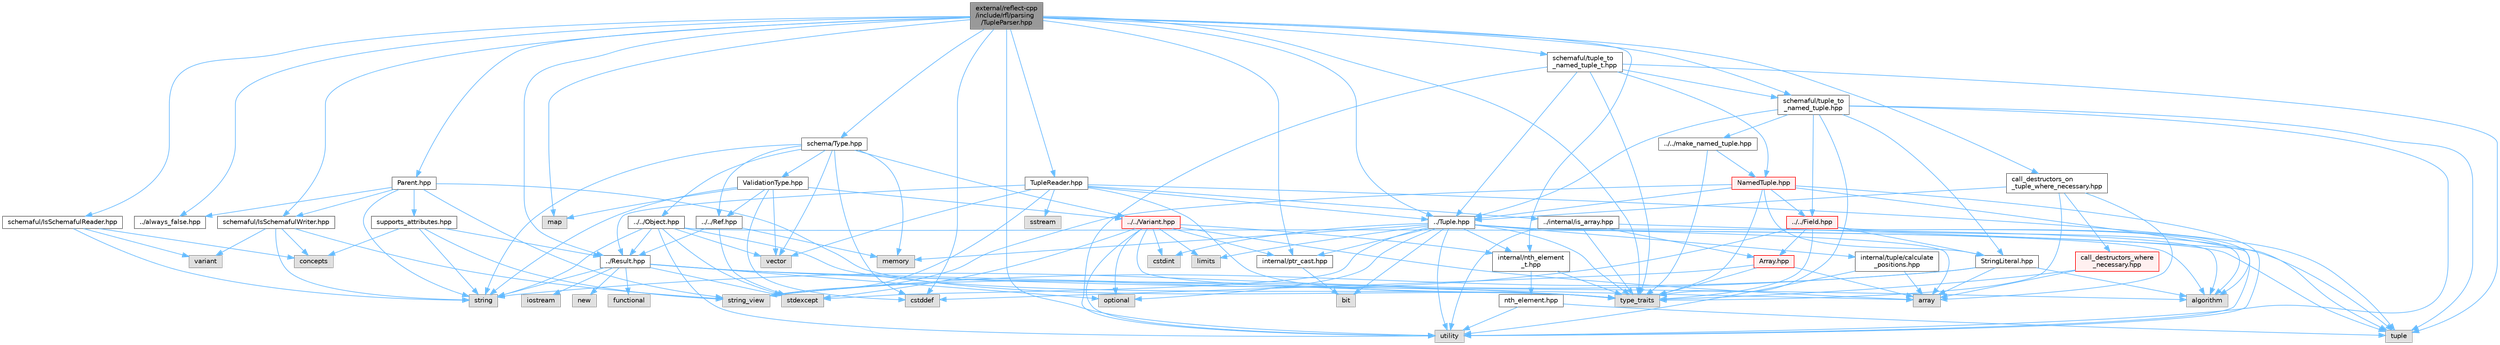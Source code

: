 digraph "external/reflect-cpp/include/rfl/parsing/TupleParser.hpp"
{
 // LATEX_PDF_SIZE
  bgcolor="transparent";
  edge [fontname=Helvetica,fontsize=10,labelfontname=Helvetica,labelfontsize=10];
  node [fontname=Helvetica,fontsize=10,shape=box,height=0.2,width=0.4];
  Node1 [id="Node000001",label="external/reflect-cpp\l/include/rfl/parsing\l/TupleParser.hpp",height=0.2,width=0.4,color="gray40", fillcolor="grey60", style="filled", fontcolor="black",tooltip=" "];
  Node1 -> Node2 [id="edge1_Node000001_Node000002",color="steelblue1",style="solid",tooltip=" "];
  Node2 [id="Node000002",label="cstddef",height=0.2,width=0.4,color="grey60", fillcolor="#E0E0E0", style="filled",tooltip=" "];
  Node1 -> Node3 [id="edge2_Node000001_Node000003",color="steelblue1",style="solid",tooltip=" "];
  Node3 [id="Node000003",label="map",height=0.2,width=0.4,color="grey60", fillcolor="#E0E0E0", style="filled",tooltip=" "];
  Node1 -> Node4 [id="edge3_Node000001_Node000004",color="steelblue1",style="solid",tooltip=" "];
  Node4 [id="Node000004",label="type_traits",height=0.2,width=0.4,color="grey60", fillcolor="#E0E0E0", style="filled",tooltip=" "];
  Node1 -> Node5 [id="edge4_Node000001_Node000005",color="steelblue1",style="solid",tooltip=" "];
  Node5 [id="Node000005",label="utility",height=0.2,width=0.4,color="grey60", fillcolor="#E0E0E0", style="filled",tooltip=" "];
  Node1 -> Node6 [id="edge5_Node000001_Node000006",color="steelblue1",style="solid",tooltip=" "];
  Node6 [id="Node000006",label="../Result.hpp",height=0.2,width=0.4,color="grey40", fillcolor="white", style="filled",URL="$_result_8hpp.html",tooltip=" "];
  Node6 -> Node7 [id="edge6_Node000006_Node000007",color="steelblue1",style="solid",tooltip=" "];
  Node7 [id="Node000007",label="algorithm",height=0.2,width=0.4,color="grey60", fillcolor="#E0E0E0", style="filled",tooltip=" "];
  Node6 -> Node8 [id="edge7_Node000006_Node000008",color="steelblue1",style="solid",tooltip=" "];
  Node8 [id="Node000008",label="array",height=0.2,width=0.4,color="grey60", fillcolor="#E0E0E0", style="filled",tooltip=" "];
  Node6 -> Node9 [id="edge8_Node000006_Node000009",color="steelblue1",style="solid",tooltip=" "];
  Node9 [id="Node000009",label="functional",height=0.2,width=0.4,color="grey60", fillcolor="#E0E0E0", style="filled",tooltip=" "];
  Node6 -> Node10 [id="edge9_Node000006_Node000010",color="steelblue1",style="solid",tooltip=" "];
  Node10 [id="Node000010",label="iostream",height=0.2,width=0.4,color="grey60", fillcolor="#E0E0E0", style="filled",tooltip=" "];
  Node6 -> Node11 [id="edge10_Node000006_Node000011",color="steelblue1",style="solid",tooltip=" "];
  Node11 [id="Node000011",label="new",height=0.2,width=0.4,color="grey60", fillcolor="#E0E0E0", style="filled",tooltip=" "];
  Node6 -> Node12 [id="edge11_Node000006_Node000012",color="steelblue1",style="solid",tooltip=" "];
  Node12 [id="Node000012",label="optional",height=0.2,width=0.4,color="grey60", fillcolor="#E0E0E0", style="filled",tooltip=" "];
  Node6 -> Node13 [id="edge12_Node000006_Node000013",color="steelblue1",style="solid",tooltip=" "];
  Node13 [id="Node000013",label="stdexcept",height=0.2,width=0.4,color="grey60", fillcolor="#E0E0E0", style="filled",tooltip=" "];
  Node6 -> Node14 [id="edge13_Node000006_Node000014",color="steelblue1",style="solid",tooltip=" "];
  Node14 [id="Node000014",label="string",height=0.2,width=0.4,color="grey60", fillcolor="#E0E0E0", style="filled",tooltip=" "];
  Node6 -> Node4 [id="edge14_Node000006_Node000004",color="steelblue1",style="solid",tooltip=" "];
  Node1 -> Node15 [id="edge15_Node000001_Node000015",color="steelblue1",style="solid",tooltip=" "];
  Node15 [id="Node000015",label="../Tuple.hpp",height=0.2,width=0.4,color="grey40", fillcolor="white", style="filled",URL="$_tuple_8hpp.html",tooltip=" "];
  Node15 -> Node7 [id="edge16_Node000015_Node000007",color="steelblue1",style="solid",tooltip=" "];
  Node15 -> Node8 [id="edge17_Node000015_Node000008",color="steelblue1",style="solid",tooltip=" "];
  Node15 -> Node16 [id="edge18_Node000015_Node000016",color="steelblue1",style="solid",tooltip=" "];
  Node16 [id="Node000016",label="bit",height=0.2,width=0.4,color="grey60", fillcolor="#E0E0E0", style="filled",tooltip=" "];
  Node15 -> Node17 [id="edge19_Node000015_Node000017",color="steelblue1",style="solid",tooltip=" "];
  Node17 [id="Node000017",label="cstdint",height=0.2,width=0.4,color="grey60", fillcolor="#E0E0E0", style="filled",tooltip=" "];
  Node15 -> Node18 [id="edge20_Node000015_Node000018",color="steelblue1",style="solid",tooltip=" "];
  Node18 [id="Node000018",label="limits",height=0.2,width=0.4,color="grey60", fillcolor="#E0E0E0", style="filled",tooltip=" "];
  Node15 -> Node19 [id="edge21_Node000015_Node000019",color="steelblue1",style="solid",tooltip=" "];
  Node19 [id="Node000019",label="memory",height=0.2,width=0.4,color="grey60", fillcolor="#E0E0E0", style="filled",tooltip=" "];
  Node15 -> Node12 [id="edge22_Node000015_Node000012",color="steelblue1",style="solid",tooltip=" "];
  Node15 -> Node13 [id="edge23_Node000015_Node000013",color="steelblue1",style="solid",tooltip=" "];
  Node15 -> Node20 [id="edge24_Node000015_Node000020",color="steelblue1",style="solid",tooltip=" "];
  Node20 [id="Node000020",label="tuple",height=0.2,width=0.4,color="grey60", fillcolor="#E0E0E0", style="filled",tooltip=" "];
  Node15 -> Node4 [id="edge25_Node000015_Node000004",color="steelblue1",style="solid",tooltip=" "];
  Node15 -> Node5 [id="edge26_Node000015_Node000005",color="steelblue1",style="solid",tooltip=" "];
  Node15 -> Node21 [id="edge27_Node000015_Node000021",color="steelblue1",style="solid",tooltip=" "];
  Node21 [id="Node000021",label="internal/nth_element\l_t.hpp",height=0.2,width=0.4,color="grey40", fillcolor="white", style="filled",URL="$nth__element__t_8hpp.html",tooltip=" "];
  Node21 -> Node4 [id="edge28_Node000021_Node000004",color="steelblue1",style="solid",tooltip=" "];
  Node21 -> Node22 [id="edge29_Node000021_Node000022",color="steelblue1",style="solid",tooltip=" "];
  Node22 [id="Node000022",label="nth_element.hpp",height=0.2,width=0.4,color="grey40", fillcolor="white", style="filled",URL="$nth__element_8hpp.html",tooltip=" "];
  Node22 -> Node20 [id="edge30_Node000022_Node000020",color="steelblue1",style="solid",tooltip=" "];
  Node22 -> Node5 [id="edge31_Node000022_Node000005",color="steelblue1",style="solid",tooltip=" "];
  Node15 -> Node23 [id="edge32_Node000015_Node000023",color="steelblue1",style="solid",tooltip=" "];
  Node23 [id="Node000023",label="internal/ptr_cast.hpp",height=0.2,width=0.4,color="grey40", fillcolor="white", style="filled",URL="$ptr__cast_8hpp.html",tooltip=" "];
  Node23 -> Node16 [id="edge33_Node000023_Node000016",color="steelblue1",style="solid",tooltip=" "];
  Node15 -> Node24 [id="edge34_Node000015_Node000024",color="steelblue1",style="solid",tooltip=" "];
  Node24 [id="Node000024",label="internal/tuple/calculate\l_positions.hpp",height=0.2,width=0.4,color="grey40", fillcolor="white", style="filled",URL="$calculate__positions_8hpp.html",tooltip=" "];
  Node24 -> Node8 [id="edge35_Node000024_Node000008",color="steelblue1",style="solid",tooltip=" "];
  Node24 -> Node5 [id="edge36_Node000024_Node000005",color="steelblue1",style="solid",tooltip=" "];
  Node1 -> Node25 [id="edge37_Node000001_Node000025",color="steelblue1",style="solid",tooltip=" "];
  Node25 [id="Node000025",label="../always_false.hpp",height=0.2,width=0.4,color="grey40", fillcolor="white", style="filled",URL="$always__false_8hpp.html",tooltip=" "];
  Node1 -> Node21 [id="edge38_Node000001_Node000021",color="steelblue1",style="solid",tooltip=" "];
  Node1 -> Node23 [id="edge39_Node000001_Node000023",color="steelblue1",style="solid",tooltip=" "];
  Node1 -> Node26 [id="edge40_Node000001_Node000026",color="steelblue1",style="solid",tooltip=" "];
  Node26 [id="Node000026",label="Parent.hpp",height=0.2,width=0.4,color="grey40", fillcolor="white", style="filled",URL="$_parent_8hpp.html",tooltip=" "];
  Node26 -> Node14 [id="edge41_Node000026_Node000014",color="steelblue1",style="solid",tooltip=" "];
  Node26 -> Node27 [id="edge42_Node000026_Node000027",color="steelblue1",style="solid",tooltip=" "];
  Node27 [id="Node000027",label="string_view",height=0.2,width=0.4,color="grey60", fillcolor="#E0E0E0", style="filled",tooltip=" "];
  Node26 -> Node4 [id="edge43_Node000026_Node000004",color="steelblue1",style="solid",tooltip=" "];
  Node26 -> Node25 [id="edge44_Node000026_Node000025",color="steelblue1",style="solid",tooltip=" "];
  Node26 -> Node28 [id="edge45_Node000026_Node000028",color="steelblue1",style="solid",tooltip=" "];
  Node28 [id="Node000028",label="schemaful/IsSchemafulWriter.hpp",height=0.2,width=0.4,color="grey40", fillcolor="white", style="filled",URL="$_is_schemaful_writer_8hpp.html",tooltip=" "];
  Node28 -> Node29 [id="edge46_Node000028_Node000029",color="steelblue1",style="solid",tooltip=" "];
  Node29 [id="Node000029",label="concepts",height=0.2,width=0.4,color="grey60", fillcolor="#E0E0E0", style="filled",tooltip=" "];
  Node28 -> Node14 [id="edge47_Node000028_Node000014",color="steelblue1",style="solid",tooltip=" "];
  Node28 -> Node27 [id="edge48_Node000028_Node000027",color="steelblue1",style="solid",tooltip=" "];
  Node28 -> Node30 [id="edge49_Node000028_Node000030",color="steelblue1",style="solid",tooltip=" "];
  Node30 [id="Node000030",label="variant",height=0.2,width=0.4,color="grey60", fillcolor="#E0E0E0", style="filled",tooltip=" "];
  Node26 -> Node31 [id="edge50_Node000026_Node000031",color="steelblue1",style="solid",tooltip=" "];
  Node31 [id="Node000031",label="supports_attributes.hpp",height=0.2,width=0.4,color="grey40", fillcolor="white", style="filled",URL="$supports__attributes_8hpp.html",tooltip=" "];
  Node31 -> Node29 [id="edge51_Node000031_Node000029",color="steelblue1",style="solid",tooltip=" "];
  Node31 -> Node14 [id="edge52_Node000031_Node000014",color="steelblue1",style="solid",tooltip=" "];
  Node31 -> Node27 [id="edge53_Node000031_Node000027",color="steelblue1",style="solid",tooltip=" "];
  Node31 -> Node6 [id="edge54_Node000031_Node000006",color="steelblue1",style="solid",tooltip=" "];
  Node1 -> Node32 [id="edge55_Node000001_Node000032",color="steelblue1",style="solid",tooltip=" "];
  Node32 [id="Node000032",label="TupleReader.hpp",height=0.2,width=0.4,color="grey40", fillcolor="white", style="filled",URL="$_tuple_reader_8hpp.html",tooltip=" "];
  Node32 -> Node33 [id="edge56_Node000032_Node000033",color="steelblue1",style="solid",tooltip=" "];
  Node33 [id="Node000033",label="sstream",height=0.2,width=0.4,color="grey60", fillcolor="#E0E0E0", style="filled",tooltip=" "];
  Node32 -> Node27 [id="edge57_Node000032_Node000027",color="steelblue1",style="solid",tooltip=" "];
  Node32 -> Node20 [id="edge58_Node000032_Node000020",color="steelblue1",style="solid",tooltip=" "];
  Node32 -> Node4 [id="edge59_Node000032_Node000004",color="steelblue1",style="solid",tooltip=" "];
  Node32 -> Node34 [id="edge60_Node000032_Node000034",color="steelblue1",style="solid",tooltip=" "];
  Node34 [id="Node000034",label="vector",height=0.2,width=0.4,color="grey60", fillcolor="#E0E0E0", style="filled",tooltip=" "];
  Node32 -> Node6 [id="edge61_Node000032_Node000006",color="steelblue1",style="solid",tooltip=" "];
  Node32 -> Node15 [id="edge62_Node000032_Node000015",color="steelblue1",style="solid",tooltip=" "];
  Node32 -> Node35 [id="edge63_Node000032_Node000035",color="steelblue1",style="solid",tooltip=" "];
  Node35 [id="Node000035",label="../internal/is_array.hpp",height=0.2,width=0.4,color="grey40", fillcolor="white", style="filled",URL="$is__array_8hpp.html",tooltip=" "];
  Node35 -> Node20 [id="edge64_Node000035_Node000020",color="steelblue1",style="solid",tooltip=" "];
  Node35 -> Node4 [id="edge65_Node000035_Node000004",color="steelblue1",style="solid",tooltip=" "];
  Node35 -> Node5 [id="edge66_Node000035_Node000005",color="steelblue1",style="solid",tooltip=" "];
  Node35 -> Node36 [id="edge67_Node000035_Node000036",color="steelblue1",style="solid",tooltip=" "];
  Node36 [id="Node000036",label="Array.hpp",height=0.2,width=0.4,color="red", fillcolor="#FFF0F0", style="filled",URL="$_array_8hpp.html",tooltip=" "];
  Node36 -> Node8 [id="edge68_Node000036_Node000008",color="steelblue1",style="solid",tooltip=" "];
  Node36 -> Node2 [id="edge69_Node000036_Node000002",color="steelblue1",style="solid",tooltip=" "];
  Node36 -> Node4 [id="edge70_Node000036_Node000004",color="steelblue1",style="solid",tooltip=" "];
  Node1 -> Node38 [id="edge71_Node000001_Node000038",color="steelblue1",style="solid",tooltip=" "];
  Node38 [id="Node000038",label="call_destructors_on\l_tuple_where_necessary.hpp",height=0.2,width=0.4,color="grey40", fillcolor="white", style="filled",URL="$call__destructors__on__tuple__where__necessary_8hpp.html",tooltip=" "];
  Node38 -> Node8 [id="edge72_Node000038_Node000008",color="steelblue1",style="solid",tooltip=" "];
  Node38 -> Node4 [id="edge73_Node000038_Node000004",color="steelblue1",style="solid",tooltip=" "];
  Node38 -> Node15 [id="edge74_Node000038_Node000015",color="steelblue1",style="solid",tooltip=" "];
  Node38 -> Node39 [id="edge75_Node000038_Node000039",color="steelblue1",style="solid",tooltip=" "];
  Node39 [id="Node000039",label="call_destructors_where\l_necessary.hpp",height=0.2,width=0.4,color="red", fillcolor="#FFF0F0", style="filled",URL="$call__destructors__where__necessary_8hpp.html",tooltip=" "];
  Node39 -> Node8 [id="edge76_Node000039_Node000008",color="steelblue1",style="solid",tooltip=" "];
  Node39 -> Node4 [id="edge77_Node000039_Node000004",color="steelblue1",style="solid",tooltip=" "];
  Node1 -> Node44 [id="edge78_Node000001_Node000044",color="steelblue1",style="solid",tooltip=" "];
  Node44 [id="Node000044",label="schema/Type.hpp",height=0.2,width=0.4,color="grey40", fillcolor="white", style="filled",URL="$parsing_2schema_2_type_8hpp.html",tooltip=" "];
  Node44 -> Node2 [id="edge79_Node000044_Node000002",color="steelblue1",style="solid",tooltip=" "];
  Node44 -> Node19 [id="edge80_Node000044_Node000019",color="steelblue1",style="solid",tooltip=" "];
  Node44 -> Node14 [id="edge81_Node000044_Node000014",color="steelblue1",style="solid",tooltip=" "];
  Node44 -> Node34 [id="edge82_Node000044_Node000034",color="steelblue1",style="solid",tooltip=" "];
  Node44 -> Node45 [id="edge83_Node000044_Node000045",color="steelblue1",style="solid",tooltip=" "];
  Node45 [id="Node000045",label="../../Object.hpp",height=0.2,width=0.4,color="grey40", fillcolor="white", style="filled",URL="$_object_8hpp.html",tooltip=" "];
  Node45 -> Node7 [id="edge84_Node000045_Node000007",color="steelblue1",style="solid",tooltip=" "];
  Node45 -> Node13 [id="edge85_Node000045_Node000013",color="steelblue1",style="solid",tooltip=" "];
  Node45 -> Node14 [id="edge86_Node000045_Node000014",color="steelblue1",style="solid",tooltip=" "];
  Node45 -> Node4 [id="edge87_Node000045_Node000004",color="steelblue1",style="solid",tooltip=" "];
  Node45 -> Node5 [id="edge88_Node000045_Node000005",color="steelblue1",style="solid",tooltip=" "];
  Node45 -> Node34 [id="edge89_Node000045_Node000034",color="steelblue1",style="solid",tooltip=" "];
  Node45 -> Node6 [id="edge90_Node000045_Node000006",color="steelblue1",style="solid",tooltip=" "];
  Node44 -> Node46 [id="edge91_Node000044_Node000046",color="steelblue1",style="solid",tooltip=" "];
  Node46 [id="Node000046",label="../../Ref.hpp",height=0.2,width=0.4,color="grey40", fillcolor="white", style="filled",URL="$_ref_8hpp.html",tooltip=" "];
  Node46 -> Node19 [id="edge92_Node000046_Node000019",color="steelblue1",style="solid",tooltip=" "];
  Node46 -> Node13 [id="edge93_Node000046_Node000013",color="steelblue1",style="solid",tooltip=" "];
  Node46 -> Node6 [id="edge94_Node000046_Node000006",color="steelblue1",style="solid",tooltip=" "];
  Node44 -> Node47 [id="edge95_Node000044_Node000047",color="steelblue1",style="solid",tooltip=" "];
  Node47 [id="Node000047",label="../../Variant.hpp",height=0.2,width=0.4,color="red", fillcolor="#FFF0F0", style="filled",URL="$_variant_8hpp.html",tooltip=" "];
  Node47 -> Node8 [id="edge96_Node000047_Node000008",color="steelblue1",style="solid",tooltip=" "];
  Node47 -> Node17 [id="edge97_Node000047_Node000017",color="steelblue1",style="solid",tooltip=" "];
  Node47 -> Node18 [id="edge98_Node000047_Node000018",color="steelblue1",style="solid",tooltip=" "];
  Node47 -> Node12 [id="edge99_Node000047_Node000012",color="steelblue1",style="solid",tooltip=" "];
  Node47 -> Node13 [id="edge100_Node000047_Node000013",color="steelblue1",style="solid",tooltip=" "];
  Node47 -> Node4 [id="edge101_Node000047_Node000004",color="steelblue1",style="solid",tooltip=" "];
  Node47 -> Node5 [id="edge102_Node000047_Node000005",color="steelblue1",style="solid",tooltip=" "];
  Node47 -> Node21 [id="edge103_Node000047_Node000021",color="steelblue1",style="solid",tooltip=" "];
  Node47 -> Node23 [id="edge104_Node000047_Node000023",color="steelblue1",style="solid",tooltip=" "];
  Node44 -> Node52 [id="edge105_Node000044_Node000052",color="steelblue1",style="solid",tooltip=" "];
  Node52 [id="Node000052",label="ValidationType.hpp",height=0.2,width=0.4,color="grey40", fillcolor="white", style="filled",URL="$_validation_type_8hpp.html",tooltip=" "];
  Node52 -> Node2 [id="edge106_Node000052_Node000002",color="steelblue1",style="solid",tooltip=" "];
  Node52 -> Node3 [id="edge107_Node000052_Node000003",color="steelblue1",style="solid",tooltip=" "];
  Node52 -> Node14 [id="edge108_Node000052_Node000014",color="steelblue1",style="solid",tooltip=" "];
  Node52 -> Node34 [id="edge109_Node000052_Node000034",color="steelblue1",style="solid",tooltip=" "];
  Node52 -> Node46 [id="edge110_Node000052_Node000046",color="steelblue1",style="solid",tooltip=" "];
  Node52 -> Node47 [id="edge111_Node000052_Node000047",color="steelblue1",style="solid",tooltip=" "];
  Node1 -> Node53 [id="edge112_Node000001_Node000053",color="steelblue1",style="solid",tooltip=" "];
  Node53 [id="Node000053",label="schemaful/IsSchemafulReader.hpp",height=0.2,width=0.4,color="grey40", fillcolor="white", style="filled",URL="$_is_schemaful_reader_8hpp.html",tooltip=" "];
  Node53 -> Node29 [id="edge113_Node000053_Node000029",color="steelblue1",style="solid",tooltip=" "];
  Node53 -> Node14 [id="edge114_Node000053_Node000014",color="steelblue1",style="solid",tooltip=" "];
  Node53 -> Node30 [id="edge115_Node000053_Node000030",color="steelblue1",style="solid",tooltip=" "];
  Node1 -> Node28 [id="edge116_Node000001_Node000028",color="steelblue1",style="solid",tooltip=" "];
  Node1 -> Node54 [id="edge117_Node000001_Node000054",color="steelblue1",style="solid",tooltip=" "];
  Node54 [id="Node000054",label="schemaful/tuple_to\l_named_tuple.hpp",height=0.2,width=0.4,color="grey40", fillcolor="white", style="filled",URL="$tuple__to__named__tuple_8hpp.html",tooltip=" "];
  Node54 -> Node20 [id="edge118_Node000054_Node000020",color="steelblue1",style="solid",tooltip=" "];
  Node54 -> Node4 [id="edge119_Node000054_Node000004",color="steelblue1",style="solid",tooltip=" "];
  Node54 -> Node5 [id="edge120_Node000054_Node000005",color="steelblue1",style="solid",tooltip=" "];
  Node54 -> Node55 [id="edge121_Node000054_Node000055",color="steelblue1",style="solid",tooltip=" "];
  Node55 [id="Node000055",label="../../Field.hpp",height=0.2,width=0.4,color="red", fillcolor="#FFF0F0", style="filled",URL="$_field_8hpp.html",tooltip=" "];
  Node55 -> Node7 [id="edge122_Node000055_Node000007",color="steelblue1",style="solid",tooltip=" "];
  Node55 -> Node27 [id="edge123_Node000055_Node000027",color="steelblue1",style="solid",tooltip=" "];
  Node55 -> Node20 [id="edge124_Node000055_Node000020",color="steelblue1",style="solid",tooltip=" "];
  Node55 -> Node4 [id="edge125_Node000055_Node000004",color="steelblue1",style="solid",tooltip=" "];
  Node55 -> Node5 [id="edge126_Node000055_Node000005",color="steelblue1",style="solid",tooltip=" "];
  Node55 -> Node36 [id="edge127_Node000055_Node000036",color="steelblue1",style="solid",tooltip=" "];
  Node55 -> Node42 [id="edge128_Node000055_Node000042",color="steelblue1",style="solid",tooltip=" "];
  Node42 [id="Node000042",label="StringLiteral.hpp",height=0.2,width=0.4,color="grey40", fillcolor="white", style="filled",URL="$_string_literal_8hpp.html",tooltip=" "];
  Node42 -> Node7 [id="edge129_Node000042_Node000007",color="steelblue1",style="solid",tooltip=" "];
  Node42 -> Node8 [id="edge130_Node000042_Node000008",color="steelblue1",style="solid",tooltip=" "];
  Node42 -> Node14 [id="edge131_Node000042_Node000014",color="steelblue1",style="solid",tooltip=" "];
  Node42 -> Node27 [id="edge132_Node000042_Node000027",color="steelblue1",style="solid",tooltip=" "];
  Node54 -> Node15 [id="edge133_Node000054_Node000015",color="steelblue1",style="solid",tooltip=" "];
  Node54 -> Node42 [id="edge134_Node000054_Node000042",color="steelblue1",style="solid",tooltip=" "];
  Node54 -> Node61 [id="edge135_Node000054_Node000061",color="steelblue1",style="solid",tooltip=" "];
  Node61 [id="Node000061",label="../../make_named_tuple.hpp",height=0.2,width=0.4,color="grey40", fillcolor="white", style="filled",URL="$make__named__tuple_8hpp.html",tooltip=" "];
  Node61 -> Node4 [id="edge136_Node000061_Node000004",color="steelblue1",style="solid",tooltip=" "];
  Node61 -> Node62 [id="edge137_Node000061_Node000062",color="steelblue1",style="solid",tooltip=" "];
  Node62 [id="Node000062",label="NamedTuple.hpp",height=0.2,width=0.4,color="red", fillcolor="#FFF0F0", style="filled",URL="$_named_tuple_8hpp.html",tooltip=" "];
  Node62 -> Node7 [id="edge138_Node000062_Node000007",color="steelblue1",style="solid",tooltip=" "];
  Node62 -> Node27 [id="edge139_Node000062_Node000027",color="steelblue1",style="solid",tooltip=" "];
  Node62 -> Node4 [id="edge140_Node000062_Node000004",color="steelblue1",style="solid",tooltip=" "];
  Node62 -> Node5 [id="edge141_Node000062_Node000005",color="steelblue1",style="solid",tooltip=" "];
  Node62 -> Node55 [id="edge142_Node000062_Node000055",color="steelblue1",style="solid",tooltip=" "];
  Node62 -> Node15 [id="edge143_Node000062_Node000015",color="steelblue1",style="solid",tooltip=" "];
  Node62 -> Node42 [id="edge144_Node000062_Node000042",color="steelblue1",style="solid",tooltip=" "];
  Node1 -> Node71 [id="edge145_Node000001_Node000071",color="steelblue1",style="solid",tooltip=" "];
  Node71 [id="Node000071",label="schemaful/tuple_to\l_named_tuple_t.hpp",height=0.2,width=0.4,color="grey40", fillcolor="white", style="filled",URL="$tuple__to__named__tuple__t_8hpp.html",tooltip=" "];
  Node71 -> Node20 [id="edge146_Node000071_Node000020",color="steelblue1",style="solid",tooltip=" "];
  Node71 -> Node4 [id="edge147_Node000071_Node000004",color="steelblue1",style="solid",tooltip=" "];
  Node71 -> Node5 [id="edge148_Node000071_Node000005",color="steelblue1",style="solid",tooltip=" "];
  Node71 -> Node62 [id="edge149_Node000071_Node000062",color="steelblue1",style="solid",tooltip=" "];
  Node71 -> Node15 [id="edge150_Node000071_Node000015",color="steelblue1",style="solid",tooltip=" "];
  Node71 -> Node54 [id="edge151_Node000071_Node000054",color="steelblue1",style="solid",tooltip=" "];
}
